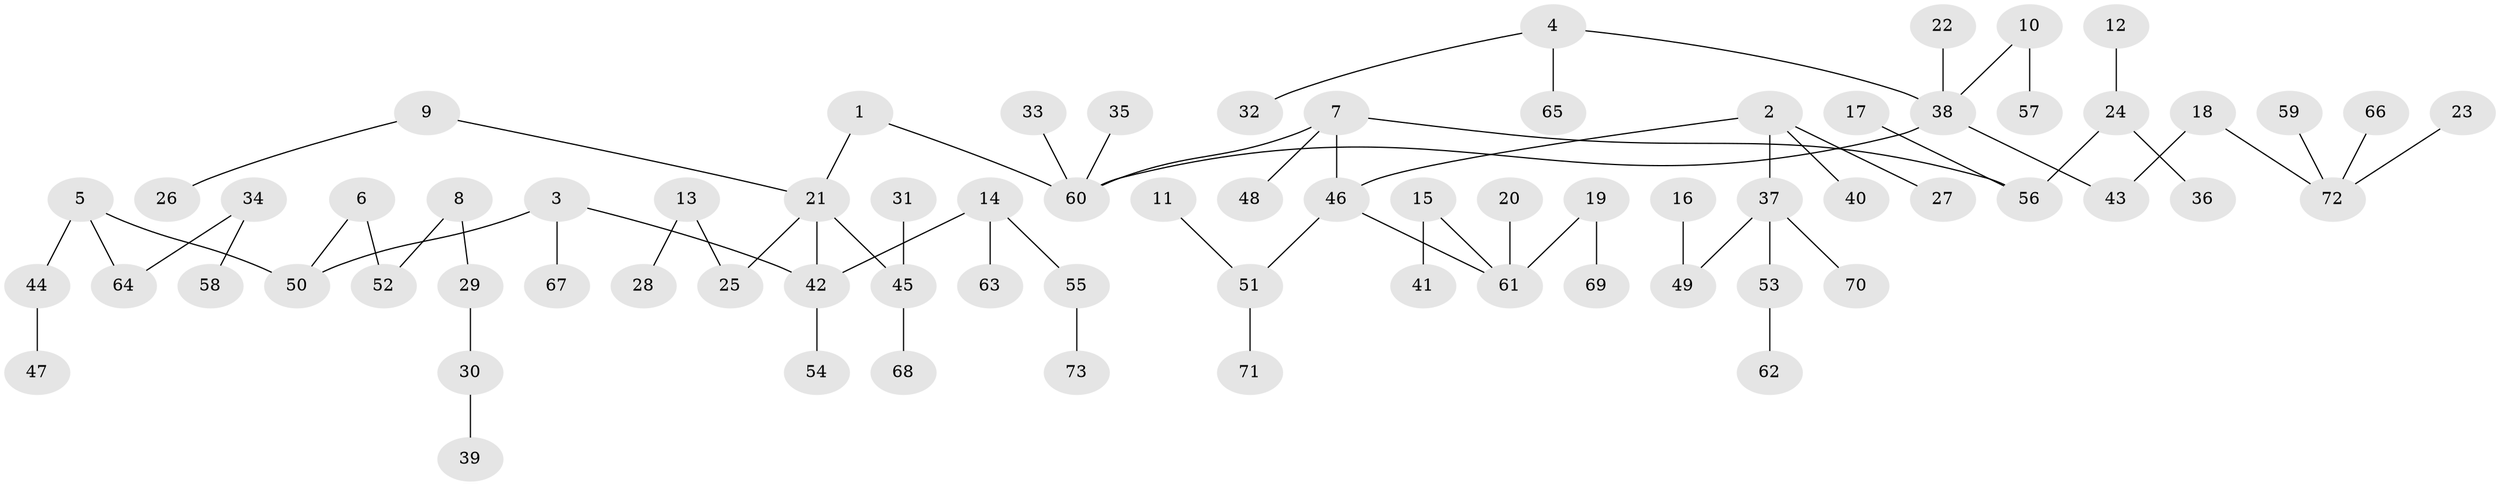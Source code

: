// original degree distribution, {3: 0.15172413793103448, 5: 0.020689655172413793, 6: 0.034482758620689655, 4: 0.05517241379310345, 2: 0.2620689655172414, 1: 0.47586206896551725}
// Generated by graph-tools (version 1.1) at 2025/02/03/09/25 03:02:28]
// undirected, 73 vertices, 72 edges
graph export_dot {
graph [start="1"]
  node [color=gray90,style=filled];
  1;
  2;
  3;
  4;
  5;
  6;
  7;
  8;
  9;
  10;
  11;
  12;
  13;
  14;
  15;
  16;
  17;
  18;
  19;
  20;
  21;
  22;
  23;
  24;
  25;
  26;
  27;
  28;
  29;
  30;
  31;
  32;
  33;
  34;
  35;
  36;
  37;
  38;
  39;
  40;
  41;
  42;
  43;
  44;
  45;
  46;
  47;
  48;
  49;
  50;
  51;
  52;
  53;
  54;
  55;
  56;
  57;
  58;
  59;
  60;
  61;
  62;
  63;
  64;
  65;
  66;
  67;
  68;
  69;
  70;
  71;
  72;
  73;
  1 -- 21 [weight=1.0];
  1 -- 60 [weight=1.0];
  2 -- 27 [weight=1.0];
  2 -- 37 [weight=1.0];
  2 -- 40 [weight=1.0];
  2 -- 46 [weight=1.0];
  3 -- 42 [weight=1.0];
  3 -- 50 [weight=1.0];
  3 -- 67 [weight=1.0];
  4 -- 32 [weight=1.0];
  4 -- 38 [weight=1.0];
  4 -- 65 [weight=1.0];
  5 -- 44 [weight=1.0];
  5 -- 50 [weight=1.0];
  5 -- 64 [weight=1.0];
  6 -- 50 [weight=1.0];
  6 -- 52 [weight=1.0];
  7 -- 46 [weight=1.0];
  7 -- 48 [weight=1.0];
  7 -- 56 [weight=1.0];
  7 -- 60 [weight=1.0];
  8 -- 29 [weight=1.0];
  8 -- 52 [weight=1.0];
  9 -- 21 [weight=1.0];
  9 -- 26 [weight=1.0];
  10 -- 38 [weight=1.0];
  10 -- 57 [weight=1.0];
  11 -- 51 [weight=1.0];
  12 -- 24 [weight=1.0];
  13 -- 25 [weight=1.0];
  13 -- 28 [weight=1.0];
  14 -- 42 [weight=1.0];
  14 -- 55 [weight=1.0];
  14 -- 63 [weight=1.0];
  15 -- 41 [weight=1.0];
  15 -- 61 [weight=1.0];
  16 -- 49 [weight=1.0];
  17 -- 56 [weight=1.0];
  18 -- 43 [weight=1.0];
  18 -- 72 [weight=1.0];
  19 -- 61 [weight=1.0];
  19 -- 69 [weight=1.0];
  20 -- 61 [weight=1.0];
  21 -- 25 [weight=1.0];
  21 -- 42 [weight=1.0];
  21 -- 45 [weight=1.0];
  22 -- 38 [weight=1.0];
  23 -- 72 [weight=1.0];
  24 -- 36 [weight=1.0];
  24 -- 56 [weight=1.0];
  29 -- 30 [weight=1.0];
  30 -- 39 [weight=1.0];
  31 -- 45 [weight=1.0];
  33 -- 60 [weight=1.0];
  34 -- 58 [weight=1.0];
  34 -- 64 [weight=1.0];
  35 -- 60 [weight=1.0];
  37 -- 49 [weight=1.0];
  37 -- 53 [weight=1.0];
  37 -- 70 [weight=1.0];
  38 -- 43 [weight=1.0];
  38 -- 60 [weight=1.0];
  42 -- 54 [weight=1.0];
  44 -- 47 [weight=1.0];
  45 -- 68 [weight=1.0];
  46 -- 51 [weight=1.0];
  46 -- 61 [weight=1.0];
  51 -- 71 [weight=1.0];
  53 -- 62 [weight=1.0];
  55 -- 73 [weight=1.0];
  59 -- 72 [weight=1.0];
  66 -- 72 [weight=1.0];
}
